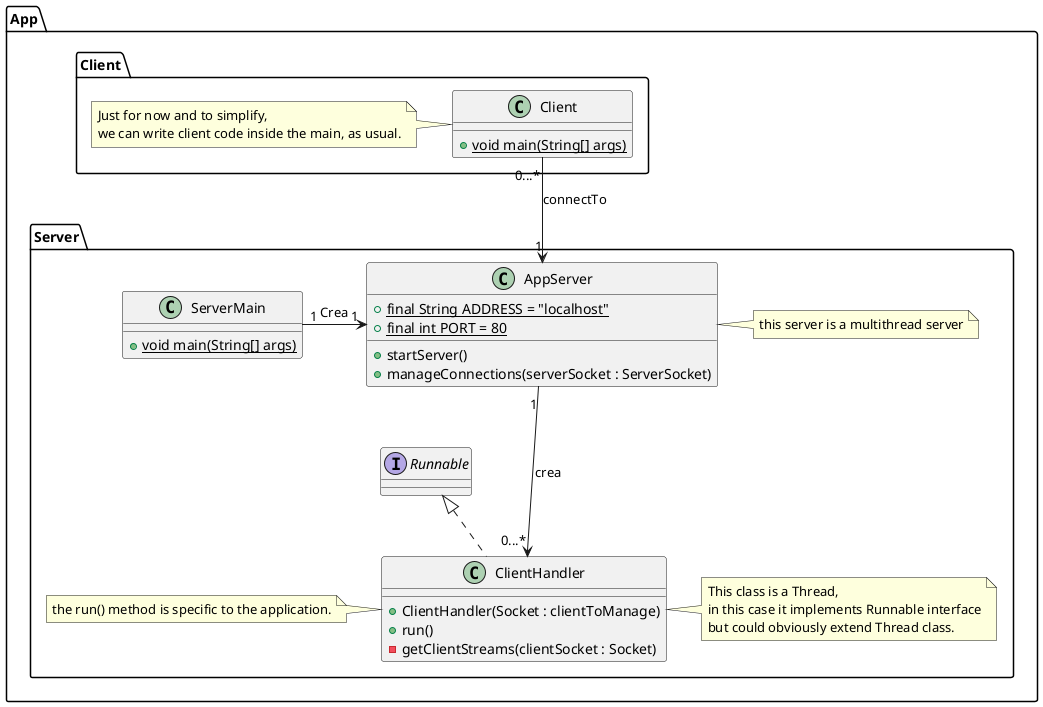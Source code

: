 @startuml
package App.Server{

class ServerMain{
+{static} void main(String[] args)
}

class AppServer {
    + {static} final String ADDRESS = "localhost"
    + {static} final int PORT = 80

    +startServer()
    +manageConnections(serverSocket : ServerSocket)
}

class ClientHandler implements Runnable {
    + ClientHandler(Socket : clientToManage)
    +run()
    - getClientStreams(clientSocket : Socket)
}

note right of ClientHandler: This class is a Thread,\nin this case it implements Runnable interface\nbut could obviously extend Thread class.
note left of ClientHandler: the run() method is specific to the application.
note right of AppServer: this server is a multithread server
AppServer "1" ---> "0...*" ClientHandler : "crea"
ServerMain "1" -> "1" AppServer : "Crea"

}


package App.Client{

class Client{
+ {static} void main(String[] args)
}
note left of Client: Just for now and to simplify,\nwe can write client code inside the main, as usual.
Client "0...*" --> "1" AppServer : connectTo

@enduml